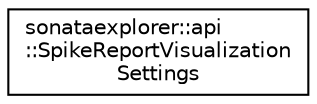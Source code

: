 digraph "Graphical Class Hierarchy"
{
 // LATEX_PDF_SIZE
  edge [fontname="Helvetica",fontsize="10",labelfontname="Helvetica",labelfontsize="10"];
  node [fontname="Helvetica",fontsize="10",shape=record];
  rankdir="LR";
  Node0 [label="sonataexplorer::api\l::SpikeReportVisualization\lSettings",height=0.2,width=0.4,color="black", fillcolor="white", style="filled",URL="$d5/df4/structsonataexplorer_1_1api_1_1SpikeReportVisualizationSettings.html",tooltip=" "];
}
